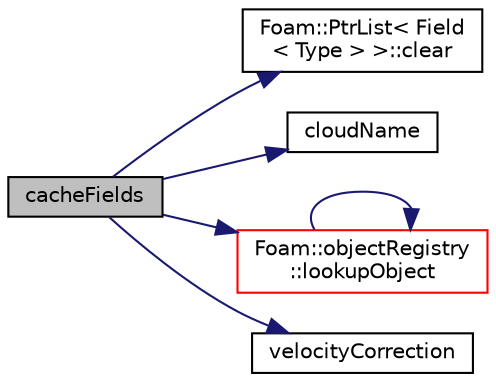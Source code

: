 digraph "cacheFields"
{
  bgcolor="transparent";
  edge [fontname="Helvetica",fontsize="10",labelfontname="Helvetica",labelfontsize="10"];
  node [fontname="Helvetica",fontsize="10",shape=record];
  rankdir="LR";
  Node1 [label="cacheFields",height=0.2,width=0.4,color="black", fillcolor="grey75", style="filled", fontcolor="black"];
  Node1 -> Node2 [color="midnightblue",fontsize="10",style="solid",fontname="Helvetica"];
  Node2 [label="Foam::PtrList\< Field\l\< Type \> \>::clear",height=0.2,width=0.4,color="black",URL="$a02037.html#ac8bb3912a3ce86b15842e79d0b421204",tooltip="Clear the PtrList, i.e. set size to zero deleting all the. "];
  Node1 -> Node3 [color="midnightblue",fontsize="10",style="solid",fontname="Helvetica"];
  Node3 [label="cloudName",height=0.2,width=0.4,color="black",URL="$a04440.html#ab63504c243f7c2c08b67653dca54567e"];
  Node1 -> Node4 [color="midnightblue",fontsize="10",style="solid",fontname="Helvetica"];
  Node4 [label="Foam::objectRegistry\l::lookupObject",height=0.2,width=0.4,color="red",URL="$a01695.html#affcae20935bdf1726ec1f822228a2330",tooltip="Lookup and return the object of the given Type. "];
  Node4 -> Node4 [color="midnightblue",fontsize="10",style="solid",fontname="Helvetica"];
  Node1 -> Node5 [color="midnightblue",fontsize="10",style="solid",fontname="Helvetica"];
  Node5 [label="velocityCorrection",height=0.2,width=0.4,color="black",URL="$a00685.html#a6fe8daab57be811150eebf6ce02db4cb",tooltip="Calculate the velocity correction. "];
}
